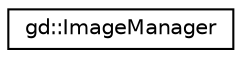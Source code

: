 digraph "Graphical Class Hierarchy"
{
  edge [fontname="Helvetica",fontsize="10",labelfontname="Helvetica",labelfontsize="10"];
  node [fontname="Helvetica",fontsize="10",shape=record];
  rankdir="LR";
  Node1 [label="gd::ImageManager",height=0.2,width=0.4,color="black", fillcolor="white", style="filled",URL="$classgd_1_1_image_manager.html",tooltip="Manage images for the IDE as well as at runtime for GD C++ Platform, providing an easy way to get SFM..."];
}
